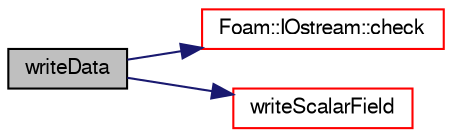 digraph "writeData"
{
  bgcolor="transparent";
  edge [fontname="FreeSans",fontsize="10",labelfontname="FreeSans",labelfontsize="10"];
  node [fontname="FreeSans",fontsize="10",shape=record];
  rankdir="LR";
  Node103 [label="writeData",height=0.2,width=0.4,color="black", fillcolor="grey75", style="filled", fontcolor="black"];
  Node103 -> Node104 [color="midnightblue",fontsize="10",style="solid",fontname="FreeSans"];
  Node104 [label="Foam::IOstream::check",height=0.2,width=0.4,color="red",URL="$a26226.html#a367eb3425fc4e8270e2aa961df8ac8a5",tooltip="Check IOstream status for given operation. "];
  Node103 -> Node153 [color="midnightblue",fontsize="10",style="solid",fontname="FreeSans"];
  Node153 [label="writeScalarField",height=0.2,width=0.4,color="red",URL="$a21322.html#a855e84777c1504ddcf452ad01b3a0076",tooltip="write (volume) scalar field "];
}

